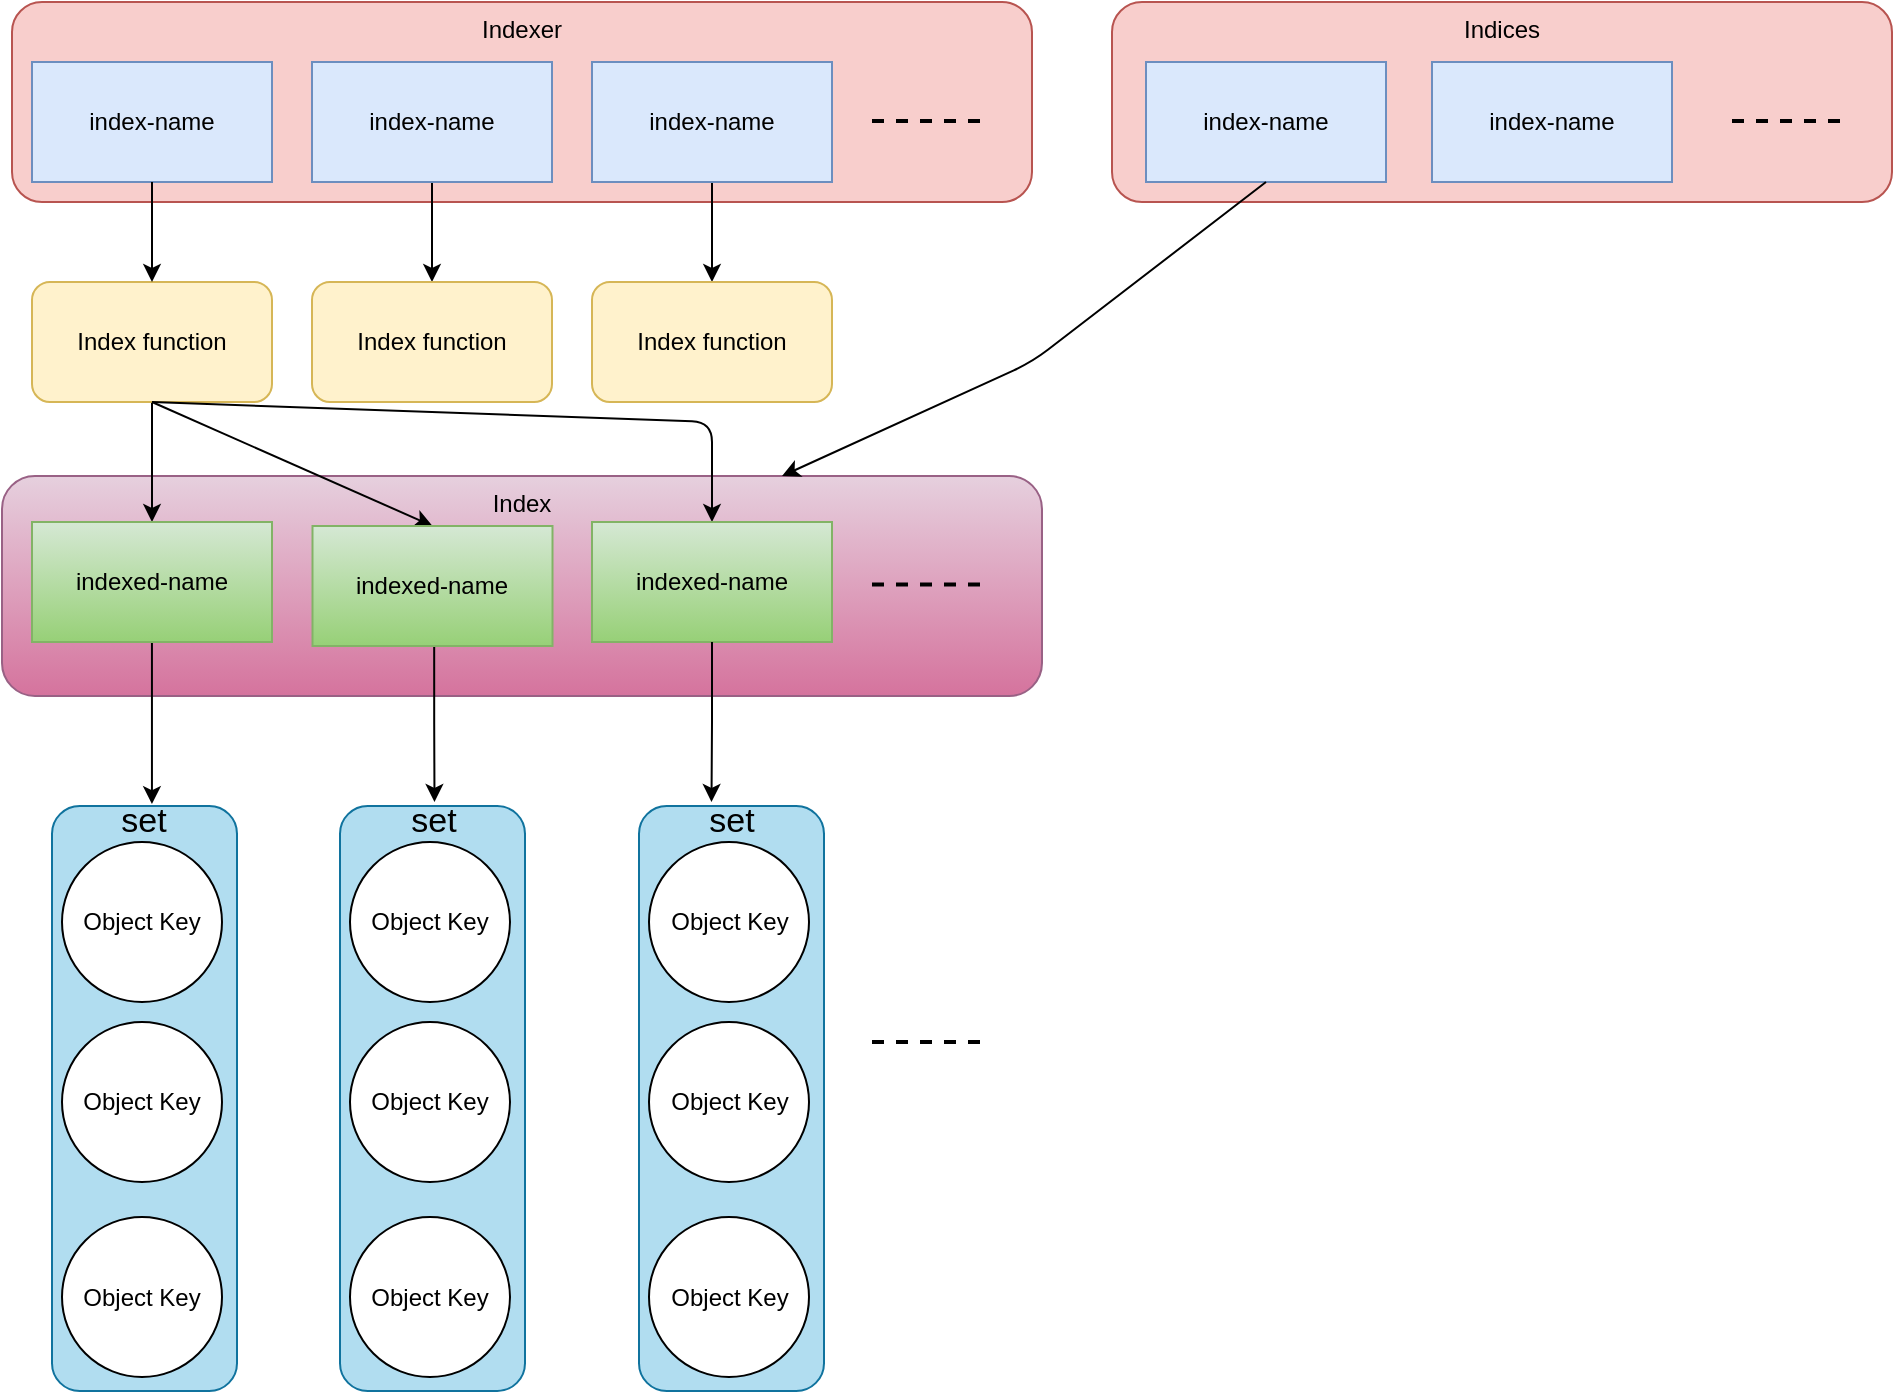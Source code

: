 <mxfile version="13.9.9" type="device"><diagram id="prtHgNgQTEPvFCAcTncT" name="Page-1"><mxGraphModel dx="1106" dy="773" grid="1" gridSize="10" guides="1" tooltips="1" connect="1" arrows="1" fold="1" page="1" pageScale="1" pageWidth="827" pageHeight="1169" math="0" shadow="0"><root><mxCell id="0"/><mxCell id="1" parent="0"/><mxCell id="h2Hto8ifqs1Mr8CbZ7IJ-19" value="Index" style="rounded=1;whiteSpace=wrap;html=1;verticalAlign=top;fillColor=#e6d0de;strokeColor=#996185;gradientColor=#d5739d;" parent="1" vertex="1"><mxGeometry x="135" y="347" width="520" height="110" as="geometry"/></mxCell><mxCell id="h2Hto8ifqs1Mr8CbZ7IJ-1" value="Indexer" style="rounded=1;whiteSpace=wrap;html=1;verticalAlign=top;fillColor=#f8cecc;strokeColor=#b85450;" parent="1" vertex="1"><mxGeometry x="140" y="110" width="510" height="100" as="geometry"/></mxCell><mxCell id="h2Hto8ifqs1Mr8CbZ7IJ-14" style="edgeStyle=orthogonalEdgeStyle;rounded=0;orthogonalLoop=1;jettySize=auto;html=1;strokeWidth=1;entryX=0.5;entryY=0;entryDx=0;entryDy=0;" parent="1" source="h2Hto8ifqs1Mr8CbZ7IJ-2" target="h2Hto8ifqs1Mr8CbZ7IJ-28" edge="1"><mxGeometry relative="1" as="geometry"><mxPoint x="210" y="360" as="targetPoint"/></mxGeometry></mxCell><mxCell id="h2Hto8ifqs1Mr8CbZ7IJ-2" value="Index function" style="rounded=1;whiteSpace=wrap;html=1;fillColor=#fff2cc;strokeColor=#d6b656;" parent="1" vertex="1"><mxGeometry x="150" y="250" width="120" height="60" as="geometry"/></mxCell><mxCell id="h2Hto8ifqs1Mr8CbZ7IJ-4" value="index-name" style="rounded=0;whiteSpace=wrap;html=1;fillColor=#dae8fc;strokeColor=#6c8ebf;" parent="1" vertex="1"><mxGeometry x="150" y="140" width="120" height="60" as="geometry"/></mxCell><mxCell id="h2Hto8ifqs1Mr8CbZ7IJ-9" style="edgeStyle=orthogonalEdgeStyle;rounded=0;orthogonalLoop=1;jettySize=auto;html=1;" parent="1" source="h2Hto8ifqs1Mr8CbZ7IJ-5" target="h2Hto8ifqs1Mr8CbZ7IJ-7" edge="1"><mxGeometry relative="1" as="geometry"/></mxCell><mxCell id="h2Hto8ifqs1Mr8CbZ7IJ-5" value="index-name" style="rounded=0;whiteSpace=wrap;html=1;fillColor=#dae8fc;strokeColor=#6c8ebf;" parent="1" vertex="1"><mxGeometry x="290" y="140" width="120" height="60" as="geometry"/></mxCell><mxCell id="h2Hto8ifqs1Mr8CbZ7IJ-10" style="edgeStyle=orthogonalEdgeStyle;rounded=0;orthogonalLoop=1;jettySize=auto;html=1;" parent="1" source="h2Hto8ifqs1Mr8CbZ7IJ-6" target="h2Hto8ifqs1Mr8CbZ7IJ-8" edge="1"><mxGeometry relative="1" as="geometry"/></mxCell><mxCell id="h2Hto8ifqs1Mr8CbZ7IJ-6" value="index-name" style="rounded=0;whiteSpace=wrap;html=1;fillColor=#dae8fc;strokeColor=#6c8ebf;" parent="1" vertex="1"><mxGeometry x="430" y="140" width="120" height="60" as="geometry"/></mxCell><mxCell id="h2Hto8ifqs1Mr8CbZ7IJ-7" value="Index function" style="rounded=1;whiteSpace=wrap;html=1;fillColor=#fff2cc;strokeColor=#d6b656;" parent="1" vertex="1"><mxGeometry x="290" y="250" width="120" height="60" as="geometry"/></mxCell><mxCell id="h2Hto8ifqs1Mr8CbZ7IJ-8" value="Index function" style="rounded=1;whiteSpace=wrap;html=1;fillColor=#fff2cc;strokeColor=#d6b656;" parent="1" vertex="1"><mxGeometry x="430" y="250" width="120" height="60" as="geometry"/></mxCell><mxCell id="h2Hto8ifqs1Mr8CbZ7IJ-12" value="" style="endArrow=none;dashed=1;html=1;strokeWidth=2;" parent="1" edge="1"><mxGeometry width="50" height="50" relative="1" as="geometry"><mxPoint x="570" y="169.5" as="sourcePoint"/><mxPoint x="630" y="169.5" as="targetPoint"/></mxGeometry></mxCell><mxCell id="h2Hto8ifqs1Mr8CbZ7IJ-17" value="" style="endArrow=classic;html=1;strokeWidth=1;fontColor=#000000;exitX=0.5;exitY=1;exitDx=0;exitDy=0;entryX=0.5;entryY=0;entryDx=0;entryDy=0;" parent="1" source="h2Hto8ifqs1Mr8CbZ7IJ-2" target="h2Hto8ifqs1Mr8CbZ7IJ-30" edge="1"><mxGeometry width="50" height="50" relative="1" as="geometry"><mxPoint x="390" y="420" as="sourcePoint"/><mxPoint x="350.0" y="360" as="targetPoint"/></mxGeometry></mxCell><mxCell id="h2Hto8ifqs1Mr8CbZ7IJ-18" value="" style="endArrow=classic;html=1;strokeWidth=1;fontColor=#000000;exitX=0.5;exitY=1;exitDx=0;exitDy=0;entryX=0.5;entryY=0;entryDx=0;entryDy=0;" parent="1" source="h2Hto8ifqs1Mr8CbZ7IJ-2" target="h2Hto8ifqs1Mr8CbZ7IJ-32" edge="1"><mxGeometry width="50" height="50" relative="1" as="geometry"><mxPoint x="220" y="320" as="sourcePoint"/><mxPoint x="490" y="360" as="targetPoint"/><Array as="points"><mxPoint x="490" y="320"/></Array></mxGeometry></mxCell><mxCell id="h2Hto8ifqs1Mr8CbZ7IJ-20" value="Indices" style="rounded=1;whiteSpace=wrap;html=1;verticalAlign=top;fillColor=#f8cecc;strokeColor=#b85450;" parent="1" vertex="1"><mxGeometry x="690" y="110" width="390" height="100" as="geometry"/></mxCell><mxCell id="h2Hto8ifqs1Mr8CbZ7IJ-21" value="index-name" style="rounded=0;whiteSpace=wrap;html=1;fillColor=#dae8fc;strokeColor=#6c8ebf;" parent="1" vertex="1"><mxGeometry x="707" y="140" width="120" height="60" as="geometry"/></mxCell><mxCell id="h2Hto8ifqs1Mr8CbZ7IJ-22" value="index-name" style="rounded=0;whiteSpace=wrap;html=1;fillColor=#dae8fc;strokeColor=#6c8ebf;" parent="1" vertex="1"><mxGeometry x="850" y="140" width="120" height="60" as="geometry"/></mxCell><mxCell id="h2Hto8ifqs1Mr8CbZ7IJ-3" style="edgeStyle=orthogonalEdgeStyle;rounded=0;orthogonalLoop=1;jettySize=auto;html=1;exitX=0.5;exitY=1;exitDx=0;exitDy=0;" parent="1" source="h2Hto8ifqs1Mr8CbZ7IJ-4" target="h2Hto8ifqs1Mr8CbZ7IJ-2" edge="1"><mxGeometry relative="1" as="geometry"><mxPoint x="210" y="190" as="sourcePoint"/></mxGeometry></mxCell><mxCell id="h2Hto8ifqs1Mr8CbZ7IJ-55" style="edgeStyle=orthogonalEdgeStyle;rounded=0;orthogonalLoop=1;jettySize=auto;html=1;entryX=0.593;entryY=0.053;entryDx=0;entryDy=0;strokeWidth=1;fontColor=#000000;entryPerimeter=0;" parent="1" source="h2Hto8ifqs1Mr8CbZ7IJ-28" target="h2Hto8ifqs1Mr8CbZ7IJ-40" edge="1"><mxGeometry relative="1" as="geometry"/></mxCell><mxCell id="h2Hto8ifqs1Mr8CbZ7IJ-28" value="indexed-name" style="rounded=0;whiteSpace=wrap;html=1;fillColor=#d5e8d4;strokeColor=#82b366;gradientColor=#97d077;" parent="1" vertex="1"><mxGeometry x="150" y="370" width="120" height="60" as="geometry"/></mxCell><mxCell id="h2Hto8ifqs1Mr8CbZ7IJ-69" style="edgeStyle=orthogonalEdgeStyle;rounded=0;orthogonalLoop=1;jettySize=auto;html=1;entryX=0.5;entryY=0;entryDx=0;entryDy=0;strokeWidth=1;fontColor=#000000;exitX=0.507;exitY=1.001;exitDx=0;exitDy=0;exitPerimeter=0;" parent="1" source="h2Hto8ifqs1Mr8CbZ7IJ-30" target="h2Hto8ifqs1Mr8CbZ7IJ-62" edge="1"><mxGeometry relative="1" as="geometry"/></mxCell><mxCell id="h2Hto8ifqs1Mr8CbZ7IJ-30" value="indexed-name" style="rounded=0;whiteSpace=wrap;html=1;fillColor=#d5e8d4;strokeColor=#82b366;gradientColor=#97d077;" parent="1" vertex="1"><mxGeometry x="290.25" y="372" width="120" height="60" as="geometry"/></mxCell><mxCell id="h2Hto8ifqs1Mr8CbZ7IJ-32" value="indexed-name" style="rounded=0;whiteSpace=wrap;html=1;fillColor=#d5e8d4;strokeColor=#82b366;gradientColor=#97d077;" parent="1" vertex="1"><mxGeometry x="430" y="370" width="120" height="60" as="geometry"/></mxCell><mxCell id="h2Hto8ifqs1Mr8CbZ7IJ-34" value="" style="endArrow=none;dashed=1;html=1;strokeWidth=2;" parent="1" edge="1"><mxGeometry width="50" height="50" relative="1" as="geometry"><mxPoint x="570" y="630" as="sourcePoint"/><mxPoint x="630" y="630" as="targetPoint"/></mxGeometry></mxCell><mxCell id="h2Hto8ifqs1Mr8CbZ7IJ-35" value="" style="endArrow=none;dashed=1;html=1;strokeWidth=2;" parent="1" edge="1"><mxGeometry width="50" height="50" relative="1" as="geometry"><mxPoint x="1000" y="169.5" as="sourcePoint"/><mxPoint x="1060" y="169.5" as="targetPoint"/></mxGeometry></mxCell><mxCell id="h2Hto8ifqs1Mr8CbZ7IJ-56" value="" style="group" parent="1" vertex="1" connectable="0"><mxGeometry x="160" y="510" width="92.5" height="294.5" as="geometry"/></mxCell><mxCell id="h2Hto8ifqs1Mr8CbZ7IJ-36" value="" style="rounded=1;whiteSpace=wrap;html=1;rotation=90;fillColor=#b1ddf0;strokeColor=#10739e;" parent="h2Hto8ifqs1Mr8CbZ7IJ-56" vertex="1"><mxGeometry x="-100" y="102" width="292.5" height="92.5" as="geometry"/></mxCell><mxCell id="h2Hto8ifqs1Mr8CbZ7IJ-37" value="Object Key" style="ellipse;whiteSpace=wrap;html=1;aspect=fixed;fontColor=#000000;" parent="h2Hto8ifqs1Mr8CbZ7IJ-56" vertex="1"><mxGeometry x="5" y="20" width="80" height="80" as="geometry"/></mxCell><mxCell id="h2Hto8ifqs1Mr8CbZ7IJ-38" value="Object Key" style="ellipse;whiteSpace=wrap;html=1;aspect=fixed;fontColor=#000000;" parent="h2Hto8ifqs1Mr8CbZ7IJ-56" vertex="1"><mxGeometry x="5" y="110" width="80" height="80" as="geometry"/></mxCell><mxCell id="h2Hto8ifqs1Mr8CbZ7IJ-39" value="Object Key" style="ellipse;whiteSpace=wrap;html=1;aspect=fixed;fontColor=#000000;" parent="h2Hto8ifqs1Mr8CbZ7IJ-56" vertex="1"><mxGeometry x="5" y="207.5" width="80" height="80" as="geometry"/></mxCell><mxCell id="h2Hto8ifqs1Mr8CbZ7IJ-40" value="&lt;font style=&quot;font-size: 17px&quot;&gt;set&lt;/font&gt;" style="text;html=1;strokeColor=none;fillColor=none;align=center;verticalAlign=middle;whiteSpace=wrap;rounded=0;fontColor=#000000;" parent="h2Hto8ifqs1Mr8CbZ7IJ-56" vertex="1"><mxGeometry x="26.25" width="40" height="20" as="geometry"/></mxCell><mxCell id="h2Hto8ifqs1Mr8CbZ7IJ-57" value="" style="group" parent="1" vertex="1" connectable="0"><mxGeometry x="304" y="510" width="92.5" height="294.5" as="geometry"/></mxCell><mxCell id="h2Hto8ifqs1Mr8CbZ7IJ-58" value="" style="rounded=1;whiteSpace=wrap;html=1;rotation=90;fillColor=#b1ddf0;strokeColor=#10739e;" parent="h2Hto8ifqs1Mr8CbZ7IJ-57" vertex="1"><mxGeometry x="-100" y="102" width="292.5" height="92.5" as="geometry"/></mxCell><mxCell id="h2Hto8ifqs1Mr8CbZ7IJ-59" value="Object Key" style="ellipse;whiteSpace=wrap;html=1;aspect=fixed;fontColor=#000000;" parent="h2Hto8ifqs1Mr8CbZ7IJ-57" vertex="1"><mxGeometry x="5" y="20" width="80" height="80" as="geometry"/></mxCell><mxCell id="h2Hto8ifqs1Mr8CbZ7IJ-60" value="Object Key" style="ellipse;whiteSpace=wrap;html=1;aspect=fixed;fontColor=#000000;" parent="h2Hto8ifqs1Mr8CbZ7IJ-57" vertex="1"><mxGeometry x="5" y="110" width="80" height="80" as="geometry"/></mxCell><mxCell id="h2Hto8ifqs1Mr8CbZ7IJ-61" value="Object Key" style="ellipse;whiteSpace=wrap;html=1;aspect=fixed;fontColor=#000000;" parent="h2Hto8ifqs1Mr8CbZ7IJ-57" vertex="1"><mxGeometry x="5" y="207.5" width="80" height="80" as="geometry"/></mxCell><mxCell id="h2Hto8ifqs1Mr8CbZ7IJ-62" value="&lt;font style=&quot;font-size: 17px&quot;&gt;set&lt;/font&gt;" style="text;html=1;strokeColor=none;fillColor=none;align=center;verticalAlign=middle;whiteSpace=wrap;rounded=0;fontColor=#000000;" parent="h2Hto8ifqs1Mr8CbZ7IJ-57" vertex="1"><mxGeometry x="27.25" width="40" height="20" as="geometry"/></mxCell><mxCell id="h2Hto8ifqs1Mr8CbZ7IJ-63" value="" style="group" parent="1" vertex="1" connectable="0"><mxGeometry x="453.5" y="510" width="92.5" height="294.5" as="geometry"/></mxCell><mxCell id="h2Hto8ifqs1Mr8CbZ7IJ-64" value="" style="rounded=1;whiteSpace=wrap;html=1;rotation=90;fillColor=#b1ddf0;strokeColor=#10739e;" parent="h2Hto8ifqs1Mr8CbZ7IJ-63" vertex="1"><mxGeometry x="-100" y="102" width="292.5" height="92.5" as="geometry"/></mxCell><mxCell id="h2Hto8ifqs1Mr8CbZ7IJ-65" value="Object Key" style="ellipse;whiteSpace=wrap;html=1;aspect=fixed;fontColor=#000000;" parent="h2Hto8ifqs1Mr8CbZ7IJ-63" vertex="1"><mxGeometry x="5" y="20" width="80" height="80" as="geometry"/></mxCell><mxCell id="h2Hto8ifqs1Mr8CbZ7IJ-66" value="Object Key" style="ellipse;whiteSpace=wrap;html=1;aspect=fixed;fontColor=#000000;" parent="h2Hto8ifqs1Mr8CbZ7IJ-63" vertex="1"><mxGeometry x="5" y="110" width="80" height="80" as="geometry"/></mxCell><mxCell id="h2Hto8ifqs1Mr8CbZ7IJ-67" value="Object Key" style="ellipse;whiteSpace=wrap;html=1;aspect=fixed;fontColor=#000000;" parent="h2Hto8ifqs1Mr8CbZ7IJ-63" vertex="1"><mxGeometry x="5" y="207.5" width="80" height="80" as="geometry"/></mxCell><mxCell id="h2Hto8ifqs1Mr8CbZ7IJ-68" value="&lt;font style=&quot;font-size: 17px&quot;&gt;set&lt;/font&gt;" style="text;html=1;strokeColor=none;fillColor=none;align=center;verticalAlign=middle;whiteSpace=wrap;rounded=0;fontColor=#000000;" parent="h2Hto8ifqs1Mr8CbZ7IJ-63" vertex="1"><mxGeometry x="26.25" width="40" height="20" as="geometry"/></mxCell><mxCell id="h2Hto8ifqs1Mr8CbZ7IJ-72" style="edgeStyle=orthogonalEdgeStyle;rounded=0;orthogonalLoop=1;jettySize=auto;html=1;strokeWidth=1;fontColor=#000000;exitX=0.5;exitY=1;exitDx=0;exitDy=0;entryX=0.25;entryY=0;entryDx=0;entryDy=0;" parent="1" source="h2Hto8ifqs1Mr8CbZ7IJ-32" target="h2Hto8ifqs1Mr8CbZ7IJ-68" edge="1"><mxGeometry relative="1" as="geometry"><mxPoint x="497.54" y="571.06" as="sourcePoint"/><mxPoint x="490" y="605" as="targetPoint"/></mxGeometry></mxCell><mxCell id="h2Hto8ifqs1Mr8CbZ7IJ-80" value="" style="endArrow=none;dashed=1;html=1;strokeWidth=2;" parent="1" edge="1"><mxGeometry width="50" height="50" relative="1" as="geometry"><mxPoint x="570" y="401.29" as="sourcePoint"/><mxPoint x="630" y="401.29" as="targetPoint"/></mxGeometry></mxCell><mxCell id="YvKlq7x1oOpAcBDr6d3N-1" value="" style="endArrow=classic;html=1;strokeWidth=1;fontColor=#000000;exitX=0.5;exitY=1;exitDx=0;exitDy=0;entryX=0.75;entryY=0;entryDx=0;entryDy=0;" edge="1" parent="1" source="h2Hto8ifqs1Mr8CbZ7IJ-21" target="h2Hto8ifqs1Mr8CbZ7IJ-19"><mxGeometry width="50" height="50" relative="1" as="geometry"><mxPoint x="730" y="320" as="sourcePoint"/><mxPoint x="1010" y="380" as="targetPoint"/><Array as="points"><mxPoint x="650" y="290"/></Array></mxGeometry></mxCell></root></mxGraphModel></diagram></mxfile>